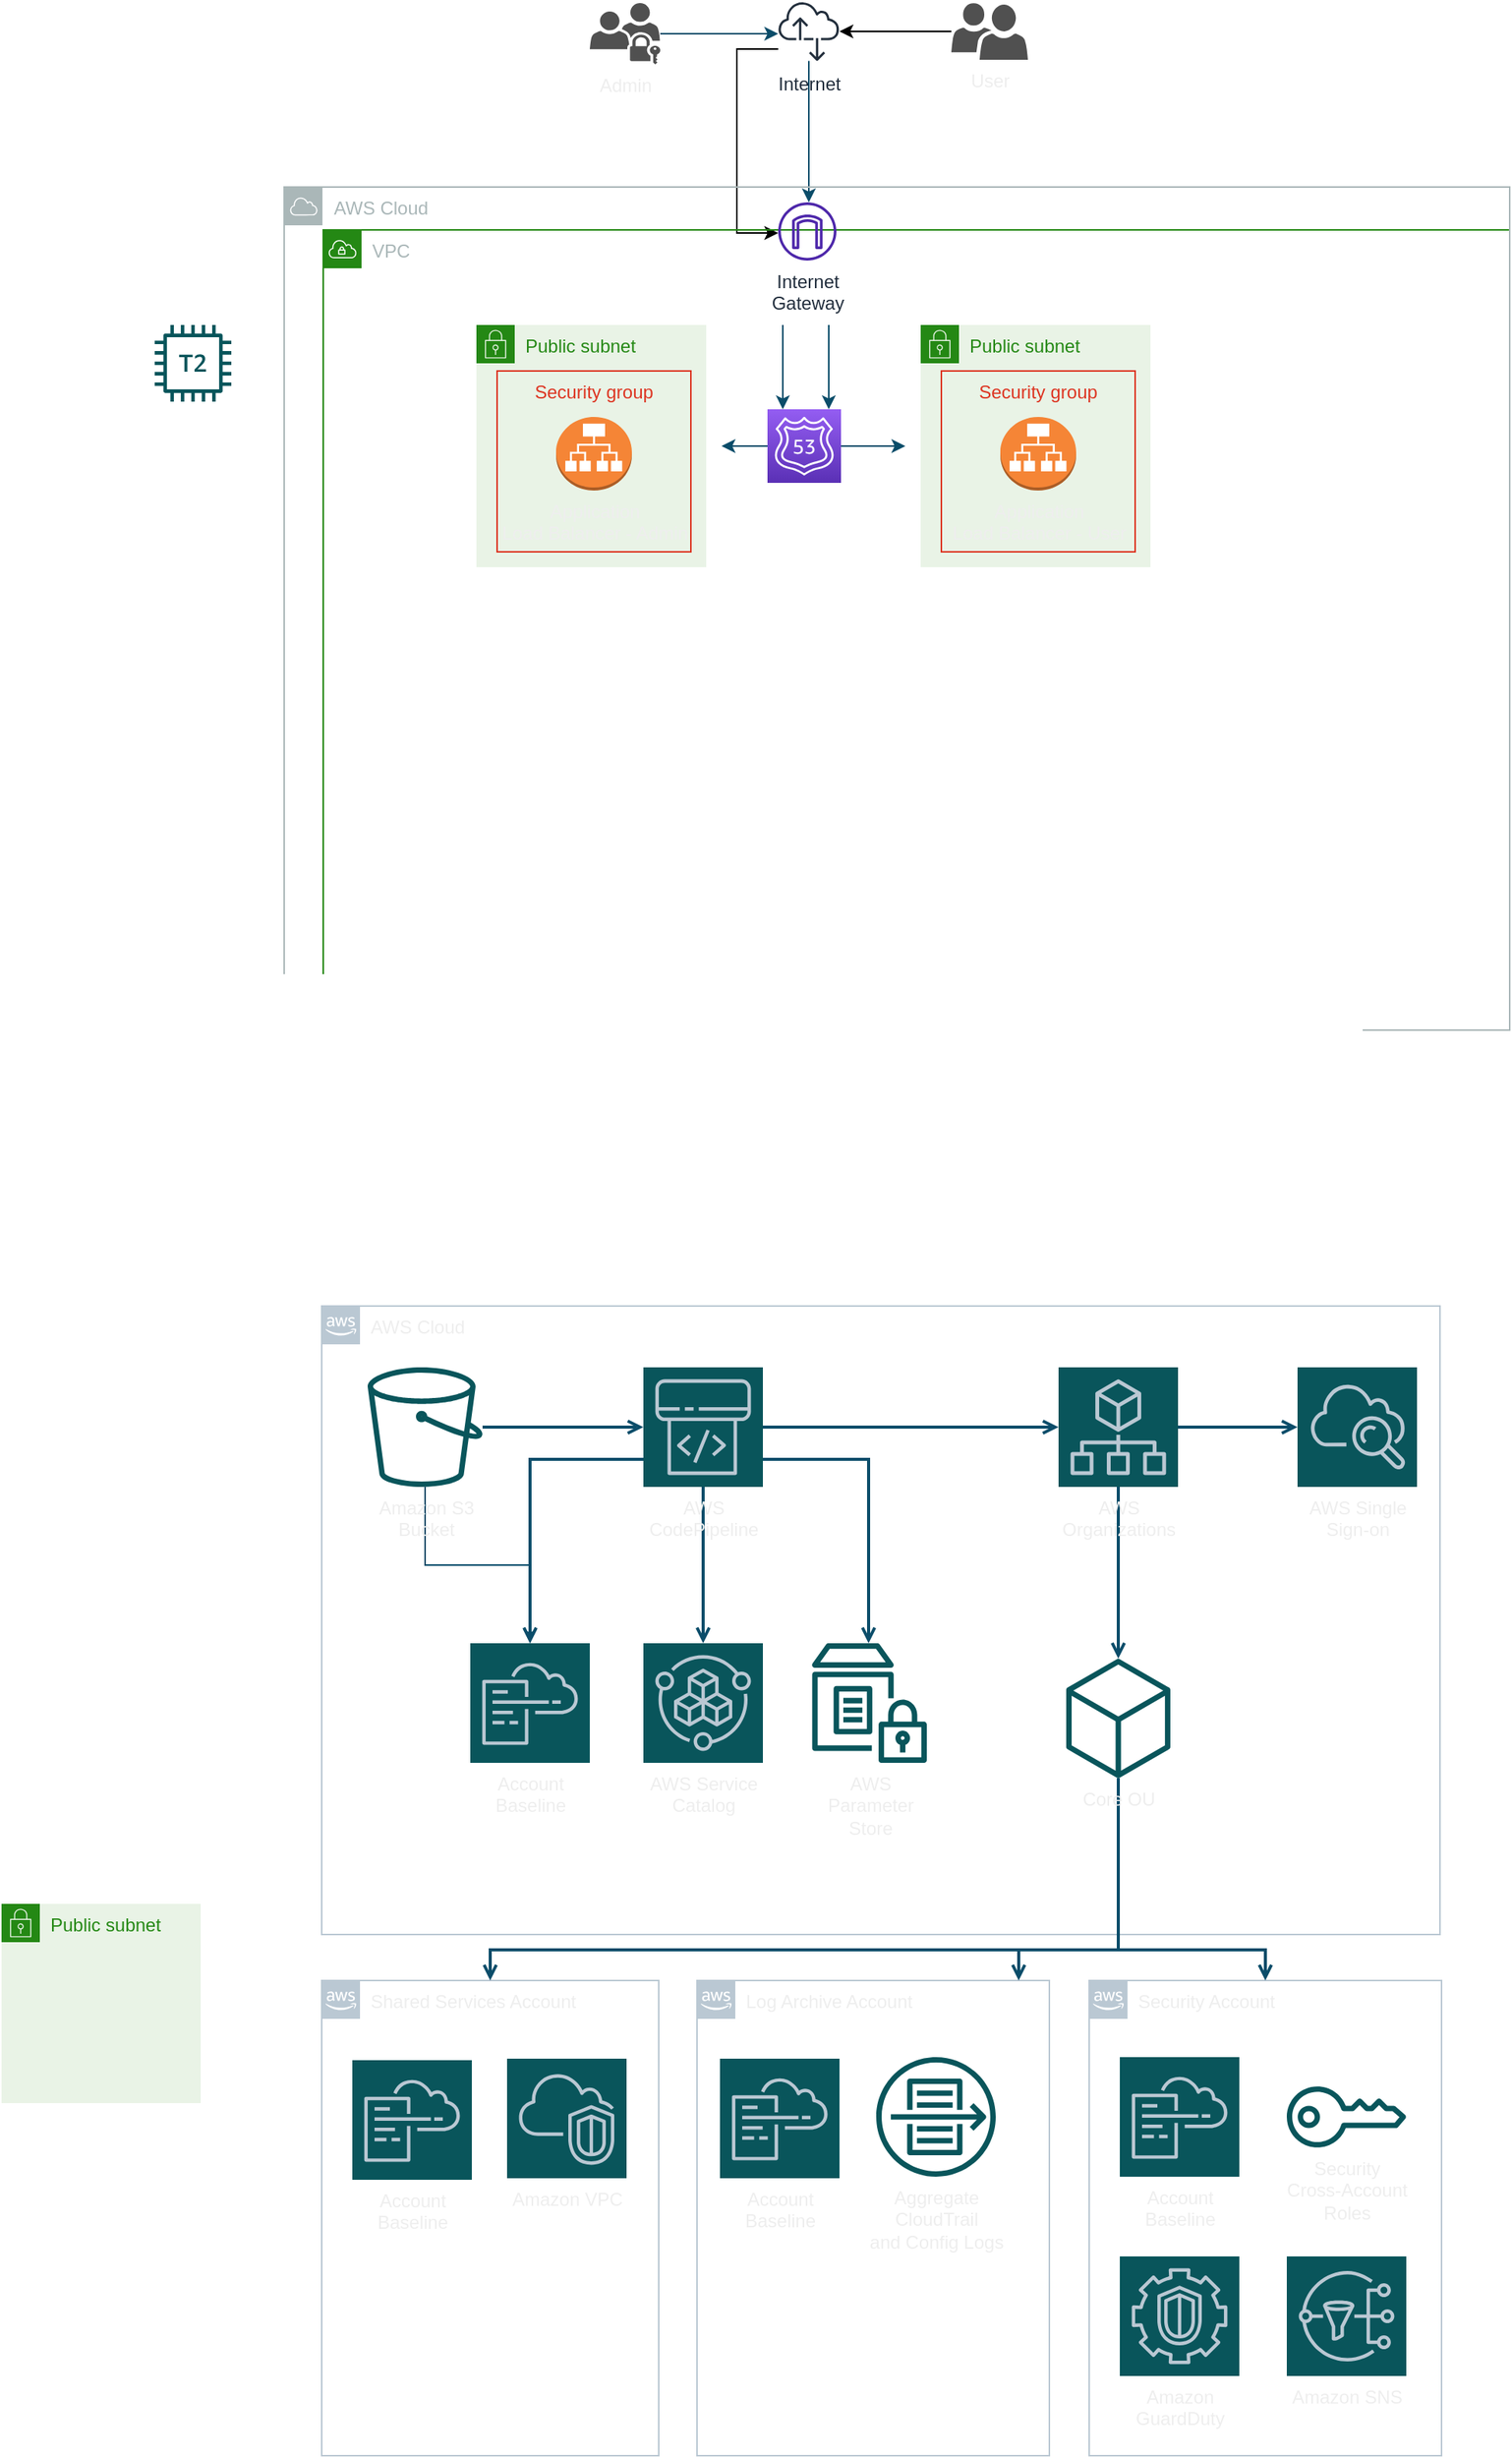<mxfile version="20.7.4" type="github">
  <diagram id="Ht1M8jgEwFfnCIfOTk4-" name="Page-1">
    <mxGraphModel dx="1434" dy="1592" grid="1" gridSize="10" guides="1" tooltips="1" connect="1" arrows="1" fold="1" page="1" pageScale="1" pageWidth="1169" pageHeight="827" math="0" shadow="0">
      <root>
        <mxCell id="0" />
        <mxCell id="1" parent="0" />
        <mxCell id="UEzPUAAOIrF-is8g5C7q-176" value="Shared Services Account" style="points=[[0,0],[0.25,0],[0.5,0],[0.75,0],[1,0],[1,0.25],[1,0.5],[1,0.75],[1,1],[0.75,1],[0.5,1],[0.25,1],[0,1],[0,0.75],[0,0.5],[0,0.25]];outlineConnect=0;html=1;whiteSpace=wrap;fontSize=12;fontStyle=0;shape=mxgraph.aws4.group;grIcon=mxgraph.aws4.group_aws_cloud_alt;strokeColor=#BAC8D3;fillColor=none;verticalAlign=top;align=left;spacingLeft=30;fontColor=#EEEEEE;dashed=0;labelBackgroundColor=none;container=1;pointerEvents=0;collapsible=0;recursiveResize=0;" parent="1" vertex="1">
          <mxGeometry x="219" y="490" width="220" height="310" as="geometry" />
        </mxCell>
        <mxCell id="UEzPUAAOIrF-is8g5C7q-185" value="Log Archive Account" style="points=[[0,0],[0.25,0],[0.5,0],[0.75,0],[1,0],[1,0.25],[1,0.5],[1,0.75],[1,1],[0.75,1],[0.5,1],[0.25,1],[0,1],[0,0.75],[0,0.5],[0,0.25]];outlineConnect=0;html=1;whiteSpace=wrap;fontSize=12;fontStyle=0;shape=mxgraph.aws4.group;grIcon=mxgraph.aws4.group_aws_cloud_alt;strokeColor=#BAC8D3;fillColor=none;verticalAlign=top;align=left;spacingLeft=30;fontColor=#EEEEEE;dashed=0;labelBackgroundColor=none;container=1;pointerEvents=0;collapsible=0;recursiveResize=0;" parent="1" vertex="1">
          <mxGeometry x="464" y="490" width="230" height="310" as="geometry" />
        </mxCell>
        <mxCell id="UEzPUAAOIrF-is8g5C7q-186" value="Security Account" style="points=[[0,0],[0.25,0],[0.5,0],[0.75,0],[1,0],[1,0.25],[1,0.5],[1,0.75],[1,1],[0.75,1],[0.5,1],[0.25,1],[0,1],[0,0.75],[0,0.5],[0,0.25]];outlineConnect=0;html=1;whiteSpace=wrap;fontSize=12;fontStyle=0;shape=mxgraph.aws4.group;grIcon=mxgraph.aws4.group_aws_cloud_alt;strokeColor=#BAC8D3;fillColor=none;verticalAlign=top;align=left;spacingLeft=30;fontColor=#EEEEEE;dashed=0;labelBackgroundColor=none;container=1;pointerEvents=0;collapsible=0;recursiveResize=0;" parent="1" vertex="1">
          <mxGeometry x="720" y="490" width="230" height="310" as="geometry" />
        </mxCell>
        <mxCell id="UEzPUAAOIrF-is8g5C7q-175" value="AWS Cloud" style="points=[[0,0],[0.25,0],[0.5,0],[0.75,0],[1,0],[1,0.25],[1,0.5],[1,0.75],[1,1],[0.75,1],[0.5,1],[0.25,1],[0,1],[0,0.75],[0,0.5],[0,0.25]];outlineConnect=0;html=1;whiteSpace=wrap;fontSize=12;fontStyle=0;shape=mxgraph.aws4.group;grIcon=mxgraph.aws4.group_aws_cloud_alt;strokeColor=#BAC8D3;fillColor=none;verticalAlign=top;align=left;spacingLeft=30;fontColor=#EEEEEE;dashed=0;labelBackgroundColor=none;container=1;pointerEvents=0;collapsible=0;recursiveResize=0;" parent="1" vertex="1">
          <mxGeometry x="219" y="50" width="730" height="410" as="geometry" />
        </mxCell>
        <mxCell id="UEzPUAAOIrF-is8g5C7q-195" style="edgeStyle=orthogonalEdgeStyle;rounded=0;orthogonalLoop=1;jettySize=auto;html=1;startArrow=none;startFill=0;endArrow=open;endFill=0;strokeColor=#0B4D6A;strokeWidth=2;labelBackgroundColor=none;fontColor=default;" parent="1" source="UEzPUAAOIrF-is8g5C7q-177" target="UEzPUAAOIrF-is8g5C7q-178" edge="1">
          <mxGeometry relative="1" as="geometry" />
        </mxCell>
        <mxCell id="UEzPUAAOIrF-is8g5C7q-196" style="edgeStyle=orthogonalEdgeStyle;rounded=0;orthogonalLoop=1;jettySize=auto;html=1;startArrow=none;startFill=0;endArrow=open;endFill=0;strokeColor=#0B4D6A;strokeWidth=2;labelBackgroundColor=none;fontColor=default;" parent="1" source="UEzPUAAOIrF-is8g5C7q-178" target="UEzPUAAOIrF-is8g5C7q-179" edge="1">
          <mxGeometry relative="1" as="geometry" />
        </mxCell>
        <mxCell id="UEzPUAAOIrF-is8g5C7q-198" style="edgeStyle=orthogonalEdgeStyle;rounded=0;orthogonalLoop=1;jettySize=auto;html=1;startArrow=none;startFill=0;endArrow=open;endFill=0;strokeColor=#0B4D6A;strokeWidth=2;labelBackgroundColor=none;fontColor=default;" parent="1" source="UEzPUAAOIrF-is8g5C7q-178" target="UEzPUAAOIrF-is8g5C7q-181" edge="1">
          <mxGeometry relative="1" as="geometry">
            <Array as="points">
              <mxPoint x="355" y="150" />
            </Array>
          </mxGeometry>
        </mxCell>
        <mxCell id="UEzPUAAOIrF-is8g5C7q-199" style="edgeStyle=orthogonalEdgeStyle;rounded=0;orthogonalLoop=1;jettySize=auto;html=1;startArrow=none;startFill=0;endArrow=open;endFill=0;strokeColor=#0B4D6A;strokeWidth=2;labelBackgroundColor=none;fontColor=default;" parent="1" source="UEzPUAAOIrF-is8g5C7q-178" target="UEzPUAAOIrF-is8g5C7q-182" edge="1">
          <mxGeometry relative="1" as="geometry" />
        </mxCell>
        <mxCell id="UEzPUAAOIrF-is8g5C7q-200" style="edgeStyle=orthogonalEdgeStyle;rounded=0;orthogonalLoop=1;jettySize=auto;html=1;startArrow=none;startFill=0;endArrow=open;endFill=0;strokeColor=#0B4D6A;strokeWidth=2;labelBackgroundColor=none;fontColor=default;" parent="1" source="UEzPUAAOIrF-is8g5C7q-178" target="UEzPUAAOIrF-is8g5C7q-183" edge="1">
          <mxGeometry relative="1" as="geometry">
            <Array as="points">
              <mxPoint x="576" y="150" />
            </Array>
          </mxGeometry>
        </mxCell>
        <mxCell id="UEzPUAAOIrF-is8g5C7q-197" style="edgeStyle=orthogonalEdgeStyle;rounded=0;orthogonalLoop=1;jettySize=auto;html=1;startArrow=none;startFill=0;endArrow=open;endFill=0;strokeColor=#0B4D6A;strokeWidth=2;labelBackgroundColor=none;fontColor=default;" parent="1" source="UEzPUAAOIrF-is8g5C7q-179" target="UEzPUAAOIrF-is8g5C7q-180" edge="1">
          <mxGeometry relative="1" as="geometry" />
        </mxCell>
        <mxCell id="UEzPUAAOIrF-is8g5C7q-201" style="edgeStyle=orthogonalEdgeStyle;rounded=0;orthogonalLoop=1;jettySize=auto;html=1;startArrow=none;startFill=0;endArrow=open;endFill=0;strokeColor=#0B4D6A;strokeWidth=2;labelBackgroundColor=none;fontColor=default;" parent="1" source="UEzPUAAOIrF-is8g5C7q-179" target="UEzPUAAOIrF-is8g5C7q-184" edge="1">
          <mxGeometry relative="1" as="geometry" />
        </mxCell>
        <mxCell id="UEzPUAAOIrF-is8g5C7q-202" style="edgeStyle=orthogonalEdgeStyle;rounded=0;orthogonalLoop=1;jettySize=auto;html=1;startArrow=none;startFill=0;endArrow=open;endFill=0;strokeColor=#0B4D6A;strokeWidth=2;labelBackgroundColor=none;fontColor=default;" parent="1" source="UEzPUAAOIrF-is8g5C7q-184" target="UEzPUAAOIrF-is8g5C7q-176" edge="1">
          <mxGeometry relative="1" as="geometry">
            <Array as="points">
              <mxPoint x="739" y="470" />
              <mxPoint x="329" y="470" />
            </Array>
          </mxGeometry>
        </mxCell>
        <mxCell id="UEzPUAAOIrF-is8g5C7q-203" style="edgeStyle=orthogonalEdgeStyle;rounded=0;orthogonalLoop=1;jettySize=auto;html=1;startArrow=none;startFill=0;endArrow=open;endFill=0;strokeColor=#0B4D6A;strokeWidth=2;labelBackgroundColor=none;fontColor=default;" parent="1" source="UEzPUAAOIrF-is8g5C7q-184" target="UEzPUAAOIrF-is8g5C7q-185" edge="1">
          <mxGeometry relative="1" as="geometry">
            <Array as="points">
              <mxPoint x="739" y="470" />
              <mxPoint x="674" y="470" />
            </Array>
          </mxGeometry>
        </mxCell>
        <mxCell id="UEzPUAAOIrF-is8g5C7q-204" style="edgeStyle=orthogonalEdgeStyle;rounded=0;orthogonalLoop=1;jettySize=auto;html=1;entryX=0.5;entryY=0;entryDx=0;entryDy=0;startArrow=none;startFill=0;endArrow=open;endFill=0;strokeColor=#0B4D6A;strokeWidth=2;labelBackgroundColor=none;fontColor=default;" parent="1" source="UEzPUAAOIrF-is8g5C7q-184" target="UEzPUAAOIrF-is8g5C7q-186" edge="1">
          <mxGeometry relative="1" as="geometry">
            <Array as="points">
              <mxPoint x="739" y="470" />
              <mxPoint x="835" y="470" />
            </Array>
          </mxGeometry>
        </mxCell>
        <mxCell id="4-UubsD77aIDf0rp-2hB-1" value="" style="edgeStyle=orthogonalEdgeStyle;rounded=0;orthogonalLoop=1;jettySize=auto;html=1;labelBackgroundColor=none;strokeColor=#0B4D6A;fontColor=default;" parent="1" source="UEzPUAAOIrF-is8g5C7q-177" target="UEzPUAAOIrF-is8g5C7q-181" edge="1">
          <mxGeometry relative="1" as="geometry" />
        </mxCell>
        <mxCell id="UEzPUAAOIrF-is8g5C7q-177" value="Amazon S3&lt;br&gt;Bucket&lt;br&gt;" style="outlineConnect=0;fontColor=#EEEEEE;fillColor=#09555B;strokeColor=none;dashed=0;verticalLabelPosition=bottom;verticalAlign=top;align=center;html=1;fontSize=12;fontStyle=0;aspect=fixed;pointerEvents=1;shape=mxgraph.aws4.bucket;labelBackgroundColor=none;" parent="1" vertex="1">
          <mxGeometry x="249" y="90" width="75" height="78" as="geometry" />
        </mxCell>
        <mxCell id="UEzPUAAOIrF-is8g5C7q-178" value="AWS&lt;br&gt;CodePipeline&lt;br&gt;" style="outlineConnect=0;fontColor=#EEEEEE;gradientDirection=north;fillColor=#09555B;strokeColor=#BAC8D3;dashed=0;verticalLabelPosition=bottom;verticalAlign=top;align=center;html=1;fontSize=12;fontStyle=0;aspect=fixed;shape=mxgraph.aws4.resourceIcon;resIcon=mxgraph.aws4.codepipeline;labelBackgroundColor=none;" parent="1" vertex="1">
          <mxGeometry x="429" y="90" width="78" height="78" as="geometry" />
        </mxCell>
        <mxCell id="UEzPUAAOIrF-is8g5C7q-179" value="AWS&lt;br&gt;Organizations&lt;br&gt;" style="outlineConnect=0;fontColor=#EEEEEE;gradientDirection=north;fillColor=#09555B;strokeColor=#BAC8D3;dashed=0;verticalLabelPosition=bottom;verticalAlign=top;align=center;html=1;fontSize=12;fontStyle=0;aspect=fixed;shape=mxgraph.aws4.resourceIcon;resIcon=mxgraph.aws4.organizations;labelBackgroundColor=none;" parent="1" vertex="1">
          <mxGeometry x="700" y="90" width="78" height="78" as="geometry" />
        </mxCell>
        <mxCell id="UEzPUAAOIrF-is8g5C7q-180" value="AWS Single&lt;br&gt;Sign-on&lt;br&gt;" style="outlineConnect=0;fontColor=#EEEEEE;gradientDirection=north;fillColor=#09555B;strokeColor=#BAC8D3;dashed=0;verticalLabelPosition=bottom;verticalAlign=top;align=center;html=1;fontSize=12;fontStyle=0;aspect=fixed;shape=mxgraph.aws4.resourceIcon;resIcon=mxgraph.aws4.cloudwatch;labelBackgroundColor=none;" parent="1" vertex="1">
          <mxGeometry x="856" y="90" width="78" height="78" as="geometry" />
        </mxCell>
        <mxCell id="UEzPUAAOIrF-is8g5C7q-181" value="Account&lt;br&gt;Baseline&lt;br&gt;" style="outlineConnect=0;fontColor=#EEEEEE;gradientDirection=north;fillColor=#09555B;strokeColor=#BAC8D3;dashed=0;verticalLabelPosition=bottom;verticalAlign=top;align=center;html=1;fontSize=12;fontStyle=0;aspect=fixed;shape=mxgraph.aws4.resourceIcon;resIcon=mxgraph.aws4.cloudformation;labelBackgroundColor=none;" parent="1" vertex="1">
          <mxGeometry x="316" y="270" width="78" height="78" as="geometry" />
        </mxCell>
        <mxCell id="UEzPUAAOIrF-is8g5C7q-182" value="AWS Service&lt;br&gt;Catalog&lt;br&gt;" style="outlineConnect=0;fontColor=#EEEEEE;gradientDirection=north;fillColor=#09555B;strokeColor=#BAC8D3;dashed=0;verticalLabelPosition=bottom;verticalAlign=top;align=center;html=1;fontSize=12;fontStyle=0;aspect=fixed;shape=mxgraph.aws4.resourceIcon;resIcon=mxgraph.aws4.service_catalog;labelBackgroundColor=none;" parent="1" vertex="1">
          <mxGeometry x="429" y="270" width="78" height="78" as="geometry" />
        </mxCell>
        <mxCell id="UEzPUAAOIrF-is8g5C7q-183" value="AWS&lt;br&gt;Parameter&lt;br&gt;Store&lt;br&gt;" style="outlineConnect=0;fontColor=#EEEEEE;fillColor=#09555B;strokeColor=none;dashed=0;verticalLabelPosition=bottom;verticalAlign=top;align=center;html=1;fontSize=12;fontStyle=0;aspect=fixed;pointerEvents=1;shape=mxgraph.aws4.parameter_store;labelBackgroundColor=none;" parent="1" vertex="1">
          <mxGeometry x="539" y="270" width="75" height="78" as="geometry" />
        </mxCell>
        <mxCell id="UEzPUAAOIrF-is8g5C7q-184" value="Core OU" style="outlineConnect=0;fontColor=#EEEEEE;fillColor=#09555B;strokeColor=none;dashed=0;verticalLabelPosition=bottom;verticalAlign=top;align=center;html=1;fontSize=12;fontStyle=0;aspect=fixed;pointerEvents=1;shape=mxgraph.aws4.resources;labelBackgroundColor=none;" parent="1" vertex="1">
          <mxGeometry x="705" y="280" width="68" height="78" as="geometry" />
        </mxCell>
        <mxCell id="UEzPUAAOIrF-is8g5C7q-187" value="Account&lt;br&gt;Baseline&lt;br&gt;" style="outlineConnect=0;fontColor=#EEEEEE;gradientDirection=north;fillColor=#09555B;strokeColor=#BAC8D3;dashed=0;verticalLabelPosition=bottom;verticalAlign=top;align=center;html=1;fontSize=12;fontStyle=0;aspect=fixed;shape=mxgraph.aws4.resourceIcon;resIcon=mxgraph.aws4.cloudformation;labelBackgroundColor=none;" parent="1" vertex="1">
          <mxGeometry x="239" y="542" width="78" height="78" as="geometry" />
        </mxCell>
        <mxCell id="UEzPUAAOIrF-is8g5C7q-188" value="Amazon VPC" style="outlineConnect=0;fontColor=#EEEEEE;gradientDirection=north;fillColor=#09555B;strokeColor=#BAC8D3;dashed=0;verticalLabelPosition=bottom;verticalAlign=top;align=center;html=1;fontSize=12;fontStyle=0;aspect=fixed;shape=mxgraph.aws4.resourceIcon;resIcon=mxgraph.aws4.vpc;labelBackgroundColor=none;" parent="1" vertex="1">
          <mxGeometry x="340" y="541" width="78" height="78" as="geometry" />
        </mxCell>
        <mxCell id="UEzPUAAOIrF-is8g5C7q-189" value="Account&lt;br&gt;Baseline&lt;br&gt;" style="outlineConnect=0;fontColor=#EEEEEE;gradientDirection=north;fillColor=#09555B;strokeColor=#BAC8D3;dashed=0;verticalLabelPosition=bottom;verticalAlign=top;align=center;html=1;fontSize=12;fontStyle=0;aspect=fixed;shape=mxgraph.aws4.resourceIcon;resIcon=mxgraph.aws4.cloudformation;labelBackgroundColor=none;" parent="1" vertex="1">
          <mxGeometry x="479" y="541" width="78" height="78" as="geometry" />
        </mxCell>
        <mxCell id="UEzPUAAOIrF-is8g5C7q-190" value="Aggregate&lt;br&gt;CloudTrail&lt;br&gt;and Config Logs&lt;br&gt;" style="outlineConnect=0;fontColor=#EEEEEE;fillColor=#09555B;strokeColor=none;dashed=0;verticalLabelPosition=bottom;verticalAlign=top;align=center;html=1;fontSize=12;fontStyle=0;aspect=fixed;pointerEvents=1;shape=mxgraph.aws4.flow_logs;labelBackgroundColor=none;" parent="1" vertex="1">
          <mxGeometry x="581" y="540" width="78" height="78" as="geometry" />
        </mxCell>
        <mxCell id="UEzPUAAOIrF-is8g5C7q-191" value="Account&lt;br&gt;Baseline&lt;br&gt;" style="outlineConnect=0;fontColor=#EEEEEE;gradientDirection=north;fillColor=#09555B;strokeColor=#BAC8D3;dashed=0;verticalLabelPosition=bottom;verticalAlign=top;align=center;html=1;fontSize=12;fontStyle=0;aspect=fixed;shape=mxgraph.aws4.resourceIcon;resIcon=mxgraph.aws4.cloudformation;labelBackgroundColor=none;" parent="1" vertex="1">
          <mxGeometry x="740" y="540" width="78" height="78" as="geometry" />
        </mxCell>
        <mxCell id="UEzPUAAOIrF-is8g5C7q-192" value="Security&lt;br&gt;Cross-Account&lt;br&gt;Roles&lt;br&gt;" style="outlineConnect=0;fontColor=#EEEEEE;fillColor=#09555B;strokeColor=none;dashed=0;verticalLabelPosition=bottom;verticalAlign=top;align=center;html=1;fontSize=12;fontStyle=0;aspect=fixed;pointerEvents=1;shape=mxgraph.aws4.addon;labelBackgroundColor=none;" parent="1" vertex="1">
          <mxGeometry x="849" y="559" width="78" height="40" as="geometry" />
        </mxCell>
        <mxCell id="UEzPUAAOIrF-is8g5C7q-193" value="Amazon&lt;br&gt;GuardDuty&lt;br&gt;" style="outlineConnect=0;fontColor=#EEEEEE;gradientDirection=north;fillColor=#09555B;strokeColor=#BAC8D3;dashed=0;verticalLabelPosition=bottom;verticalAlign=top;align=center;html=1;fontSize=12;fontStyle=0;aspect=fixed;shape=mxgraph.aws4.resourceIcon;resIcon=mxgraph.aws4.guardduty;labelBackgroundColor=none;" parent="1" vertex="1">
          <mxGeometry x="740" y="670" width="78" height="78" as="geometry" />
        </mxCell>
        <mxCell id="UEzPUAAOIrF-is8g5C7q-194" value="Amazon SNS" style="outlineConnect=0;fontColor=#EEEEEE;gradientDirection=north;fillColor=#09555B;strokeColor=#BAC8D3;dashed=0;verticalLabelPosition=bottom;verticalAlign=top;align=center;html=1;fontSize=12;fontStyle=0;aspect=fixed;shape=mxgraph.aws4.resourceIcon;resIcon=mxgraph.aws4.sns;labelBackgroundColor=none;" parent="1" vertex="1">
          <mxGeometry x="849" y="670" width="78" height="78" as="geometry" />
        </mxCell>
        <mxCell id="4-UubsD77aIDf0rp-2hB-2" value="" style="sketch=0;outlineConnect=0;fontColor=#EEEEEE;fillColor=#09555B;strokeColor=none;dashed=0;verticalLabelPosition=bottom;verticalAlign=top;align=center;html=1;fontSize=12;fontStyle=0;aspect=fixed;pointerEvents=1;shape=mxgraph.aws4.t2_instance;labelBackgroundColor=none;" parent="1" vertex="1">
          <mxGeometry x="110" y="-590" width="50" height="50" as="geometry" />
        </mxCell>
        <mxCell id="z_dzFqhaPa8rmwPkqHjc-6" value="" style="edgeStyle=orthogonalEdgeStyle;rounded=0;orthogonalLoop=1;jettySize=auto;html=1;" edge="1" parent="1" source="z_dzFqhaPa8rmwPkqHjc-1" target="z_dzFqhaPa8rmwPkqHjc-4">
          <mxGeometry relative="1" as="geometry" />
        </mxCell>
        <mxCell id="z_dzFqhaPa8rmwPkqHjc-1" value="User" style="sketch=0;pointerEvents=1;shadow=0;dashed=0;html=1;strokeColor=none;labelPosition=center;verticalLabelPosition=bottom;verticalAlign=top;align=center;fillColor=#505050;shape=mxgraph.mscae.intune.user_group;fontColor=#EEEEEE;" vertex="1" parent="1">
          <mxGeometry x="630" y="-800" width="50" height="37" as="geometry" />
        </mxCell>
        <mxCell id="z_dzFqhaPa8rmwPkqHjc-7" value="" style="edgeStyle=orthogonalEdgeStyle;rounded=0;orthogonalLoop=1;jettySize=auto;html=1;strokeColor=#0B4D6A;" edge="1" parent="1" source="z_dzFqhaPa8rmwPkqHjc-2" target="z_dzFqhaPa8rmwPkqHjc-4">
          <mxGeometry relative="1" as="geometry">
            <Array as="points">
              <mxPoint x="500" y="-780" />
              <mxPoint x="500" y="-780" />
            </Array>
          </mxGeometry>
        </mxCell>
        <mxCell id="z_dzFqhaPa8rmwPkqHjc-2" value="Admin" style="sketch=0;pointerEvents=1;shadow=0;dashed=0;html=1;strokeColor=none;fillColor=#505050;labelPosition=center;verticalLabelPosition=bottom;verticalAlign=top;outlineConnect=0;align=center;shape=mxgraph.office.users.universal_security_group;fontColor=#EEEEEE;" vertex="1" parent="1">
          <mxGeometry x="394" y="-800" width="46" height="40" as="geometry" />
        </mxCell>
        <mxCell id="z_dzFqhaPa8rmwPkqHjc-16" value="" style="edgeStyle=orthogonalEdgeStyle;rounded=0;orthogonalLoop=1;jettySize=auto;html=1;" edge="1" parent="1" source="z_dzFqhaPa8rmwPkqHjc-4" target="z_dzFqhaPa8rmwPkqHjc-15">
          <mxGeometry relative="1" as="geometry">
            <Array as="points">
              <mxPoint x="490" y="-770" />
              <mxPoint x="490" y="-650" />
            </Array>
          </mxGeometry>
        </mxCell>
        <mxCell id="z_dzFqhaPa8rmwPkqHjc-17" value="" style="edgeStyle=orthogonalEdgeStyle;rounded=0;orthogonalLoop=1;jettySize=auto;html=1;strokeColor=#0B4D6A;" edge="1" parent="1" source="z_dzFqhaPa8rmwPkqHjc-4" target="z_dzFqhaPa8rmwPkqHjc-15">
          <mxGeometry relative="1" as="geometry">
            <Array as="points">
              <mxPoint x="537" y="-710" />
              <mxPoint x="537" y="-710" />
            </Array>
          </mxGeometry>
        </mxCell>
        <mxCell id="z_dzFqhaPa8rmwPkqHjc-4" value="Internet" style="sketch=0;outlineConnect=0;fontColor=#232F3E;gradientColor=none;fillColor=#232F3D;strokeColor=none;dashed=0;verticalLabelPosition=bottom;verticalAlign=top;align=center;html=1;fontSize=12;fontStyle=0;aspect=fixed;pointerEvents=1;shape=mxgraph.aws4.internet_alt2;" vertex="1" parent="1">
          <mxGeometry x="517" y="-801.5" width="40" height="40" as="geometry" />
        </mxCell>
        <mxCell id="z_dzFqhaPa8rmwPkqHjc-9" value="VPC" style="points=[[0,0],[0.25,0],[0.5,0],[0.75,0],[1,0],[1,0.25],[1,0.5],[1,0.75],[1,1],[0.75,1],[0.5,1],[0.25,1],[0,1],[0,0.75],[0,0.5],[0,0.25]];outlineConnect=0;gradientColor=none;html=1;whiteSpace=wrap;fontSize=12;fontStyle=0;container=1;pointerEvents=0;collapsible=0;recursiveResize=0;shape=mxgraph.aws4.group;grIcon=mxgraph.aws4.group_vpc;strokeColor=#248814;fillColor=none;verticalAlign=top;align=left;spacingLeft=30;fontColor=#AAB7B8;dashed=0;" vertex="1" parent="1">
          <mxGeometry x="220" y="-652" width="774.5" height="522" as="geometry" />
        </mxCell>
        <mxCell id="z_dzFqhaPa8rmwPkqHjc-8" value="AWS Cloud" style="sketch=0;outlineConnect=0;gradientColor=none;html=1;whiteSpace=wrap;fontSize=12;fontStyle=0;shape=mxgraph.aws4.group;grIcon=mxgraph.aws4.group_aws_cloud;strokeColor=#AAB7B8;fillColor=none;verticalAlign=top;align=left;spacingLeft=30;fontColor=#AAB7B8;dashed=0;" vertex="1" parent="z_dzFqhaPa8rmwPkqHjc-9">
          <mxGeometry x="-25.5" y="-28" width="800" height="550" as="geometry" />
        </mxCell>
        <mxCell id="z_dzFqhaPa8rmwPkqHjc-19" value="Public subnet" style="points=[[0,0],[0.25,0],[0.5,0],[0.75,0],[1,0],[1,0.25],[1,0.5],[1,0.75],[1,1],[0.75,1],[0.5,1],[0.25,1],[0,1],[0,0.75],[0,0.5],[0,0.25]];outlineConnect=0;gradientColor=none;html=1;whiteSpace=wrap;fontSize=12;fontStyle=0;container=1;pointerEvents=0;collapsible=0;recursiveResize=0;shape=mxgraph.aws4.group;grIcon=mxgraph.aws4.group_security_group;grStroke=0;strokeColor=#248814;fillColor=#E9F3E6;verticalAlign=top;align=left;spacingLeft=30;fontColor=#248814;dashed=0;" vertex="1" parent="z_dzFqhaPa8rmwPkqHjc-9">
          <mxGeometry x="100" y="62" width="150" height="158" as="geometry" />
        </mxCell>
        <mxCell id="z_dzFqhaPa8rmwPkqHjc-21" value="Security group" style="fillColor=none;strokeColor=#DD3522;verticalAlign=top;fontStyle=0;fontColor=#DD3522;" vertex="1" parent="z_dzFqhaPa8rmwPkqHjc-9">
          <mxGeometry x="113.5" y="92" width="126.5" height="118" as="geometry" />
        </mxCell>
        <mxCell id="z_dzFqhaPa8rmwPkqHjc-22" value="&lt;div&gt;Application&lt;/div&gt;&lt;div&gt;Load Balancer - Admin&lt;/div&gt;" style="outlineConnect=0;dashed=0;verticalLabelPosition=bottom;verticalAlign=top;align=center;html=1;shape=mxgraph.aws3.application_load_balancer;fillColor=#F58536;gradientColor=none;strokeColor=#BAC8D3;fontColor=#EEEEEE;" vertex="1" parent="z_dzFqhaPa8rmwPkqHjc-9">
          <mxGeometry x="152" y="122" width="49.5" height="48" as="geometry" />
        </mxCell>
        <mxCell id="z_dzFqhaPa8rmwPkqHjc-24" value="Public subnet" style="points=[[0,0],[0.25,0],[0.5,0],[0.75,0],[1,0],[1,0.25],[1,0.5],[1,0.75],[1,1],[0.75,1],[0.5,1],[0.25,1],[0,1],[0,0.75],[0,0.5],[0,0.25]];outlineConnect=0;gradientColor=none;html=1;whiteSpace=wrap;fontSize=12;fontStyle=0;container=1;pointerEvents=0;collapsible=0;recursiveResize=0;shape=mxgraph.aws4.group;grIcon=mxgraph.aws4.group_security_group;grStroke=0;strokeColor=#248814;fillColor=#E9F3E6;verticalAlign=top;align=left;spacingLeft=30;fontColor=#248814;dashed=0;" vertex="1" parent="z_dzFqhaPa8rmwPkqHjc-9">
          <mxGeometry x="390" y="62" width="150" height="158" as="geometry" />
        </mxCell>
        <mxCell id="z_dzFqhaPa8rmwPkqHjc-25" value="Security group" style="fillColor=none;strokeColor=#DD3522;verticalAlign=top;fontStyle=0;fontColor=#DD3522;" vertex="1" parent="z_dzFqhaPa8rmwPkqHjc-9">
          <mxGeometry x="403.5" y="92" width="126.5" height="118" as="geometry" />
        </mxCell>
        <mxCell id="z_dzFqhaPa8rmwPkqHjc-26" value="&lt;div&gt;Application&lt;/div&gt;&lt;div&gt;Load Balancer - User&lt;/div&gt;" style="outlineConnect=0;dashed=0;verticalLabelPosition=bottom;verticalAlign=top;align=center;html=1;shape=mxgraph.aws3.application_load_balancer;fillColor=#F58536;gradientColor=none;strokeColor=#BAC8D3;fontColor=#EEEEEE;" vertex="1" parent="z_dzFqhaPa8rmwPkqHjc-9">
          <mxGeometry x="442" y="122" width="49.5" height="48" as="geometry" />
        </mxCell>
        <mxCell id="z_dzFqhaPa8rmwPkqHjc-33" value="" style="edgeStyle=orthogonalEdgeStyle;rounded=0;orthogonalLoop=1;jettySize=auto;html=1;strokeColor=#0B4D6A;" edge="1" parent="z_dzFqhaPa8rmwPkqHjc-9" source="z_dzFqhaPa8rmwPkqHjc-27">
          <mxGeometry relative="1" as="geometry">
            <mxPoint x="260" y="141" as="targetPoint" />
          </mxGeometry>
        </mxCell>
        <mxCell id="z_dzFqhaPa8rmwPkqHjc-34" value="" style="edgeStyle=orthogonalEdgeStyle;rounded=0;orthogonalLoop=1;jettySize=auto;html=1;strokeColor=#0B4D6A;" edge="1" parent="z_dzFqhaPa8rmwPkqHjc-9" source="z_dzFqhaPa8rmwPkqHjc-27">
          <mxGeometry relative="1" as="geometry">
            <mxPoint x="380" y="141" as="targetPoint" />
          </mxGeometry>
        </mxCell>
        <mxCell id="z_dzFqhaPa8rmwPkqHjc-27" value="" style="sketch=0;points=[[0,0,0],[0.25,0,0],[0.5,0,0],[0.75,0,0],[1,0,0],[0,1,0],[0.25,1,0],[0.5,1,0],[0.75,1,0],[1,1,0],[0,0.25,0],[0,0.5,0],[0,0.75,0],[1,0.25,0],[1,0.5,0],[1,0.75,0]];outlineConnect=0;fontColor=#232F3E;gradientColor=#945DF2;gradientDirection=north;fillColor=#5A30B5;strokeColor=#ffffff;dashed=0;verticalLabelPosition=bottom;verticalAlign=top;align=center;html=1;fontSize=12;fontStyle=0;aspect=fixed;shape=mxgraph.aws4.resourceIcon;resIcon=mxgraph.aws4.route_53;" vertex="1" parent="z_dzFqhaPa8rmwPkqHjc-9">
          <mxGeometry x="290" y="117" width="48" height="48" as="geometry" />
        </mxCell>
        <mxCell id="z_dzFqhaPa8rmwPkqHjc-30" value="" style="edgeStyle=orthogonalEdgeStyle;rounded=0;orthogonalLoop=1;jettySize=auto;html=1;strokeColor=#0B4D6A;" edge="1" parent="1" target="z_dzFqhaPa8rmwPkqHjc-27">
          <mxGeometry relative="1" as="geometry">
            <mxPoint x="520" y="-590" as="sourcePoint" />
            <Array as="points">
              <mxPoint x="520" y="-570" />
              <mxPoint x="520" y="-570" />
            </Array>
          </mxGeometry>
        </mxCell>
        <mxCell id="z_dzFqhaPa8rmwPkqHjc-31" value="" style="edgeStyle=orthogonalEdgeStyle;rounded=0;orthogonalLoop=1;jettySize=auto;html=1;strokeColor=#0B4D6A;" edge="1" parent="1" target="z_dzFqhaPa8rmwPkqHjc-27">
          <mxGeometry relative="1" as="geometry">
            <mxPoint x="550" y="-590" as="sourcePoint" />
            <Array as="points">
              <mxPoint x="550" y="-560" />
              <mxPoint x="550" y="-560" />
            </Array>
          </mxGeometry>
        </mxCell>
        <mxCell id="z_dzFqhaPa8rmwPkqHjc-15" value="Internet&lt;br&gt;Gateway" style="sketch=0;outlineConnect=0;fontColor=#232F3E;gradientColor=none;fillColor=#4D27AA;strokeColor=none;dashed=0;verticalLabelPosition=bottom;verticalAlign=top;align=center;html=1;fontSize=12;fontStyle=0;aspect=fixed;pointerEvents=1;shape=mxgraph.aws4.internet_gateway;" vertex="1" parent="1">
          <mxGeometry x="517" y="-670" width="38" height="38" as="geometry" />
        </mxCell>
        <mxCell id="z_dzFqhaPa8rmwPkqHjc-20" value="Public subnet" style="points=[[0,0],[0.25,0],[0.5,0],[0.75,0],[1,0],[1,0.25],[1,0.5],[1,0.75],[1,1],[0.75,1],[0.5,1],[0.25,1],[0,1],[0,0.75],[0,0.5],[0,0.25]];outlineConnect=0;gradientColor=none;html=1;whiteSpace=wrap;fontSize=12;fontStyle=0;container=1;pointerEvents=0;collapsible=0;recursiveResize=0;shape=mxgraph.aws4.group;grIcon=mxgraph.aws4.group_security_group;grStroke=0;strokeColor=#248814;fillColor=#E9F3E6;verticalAlign=top;align=left;spacingLeft=30;fontColor=#248814;dashed=0;" vertex="1" parent="1">
          <mxGeometry x="10" y="440" width="130" height="130" as="geometry" />
        </mxCell>
      </root>
    </mxGraphModel>
  </diagram>
</mxfile>
